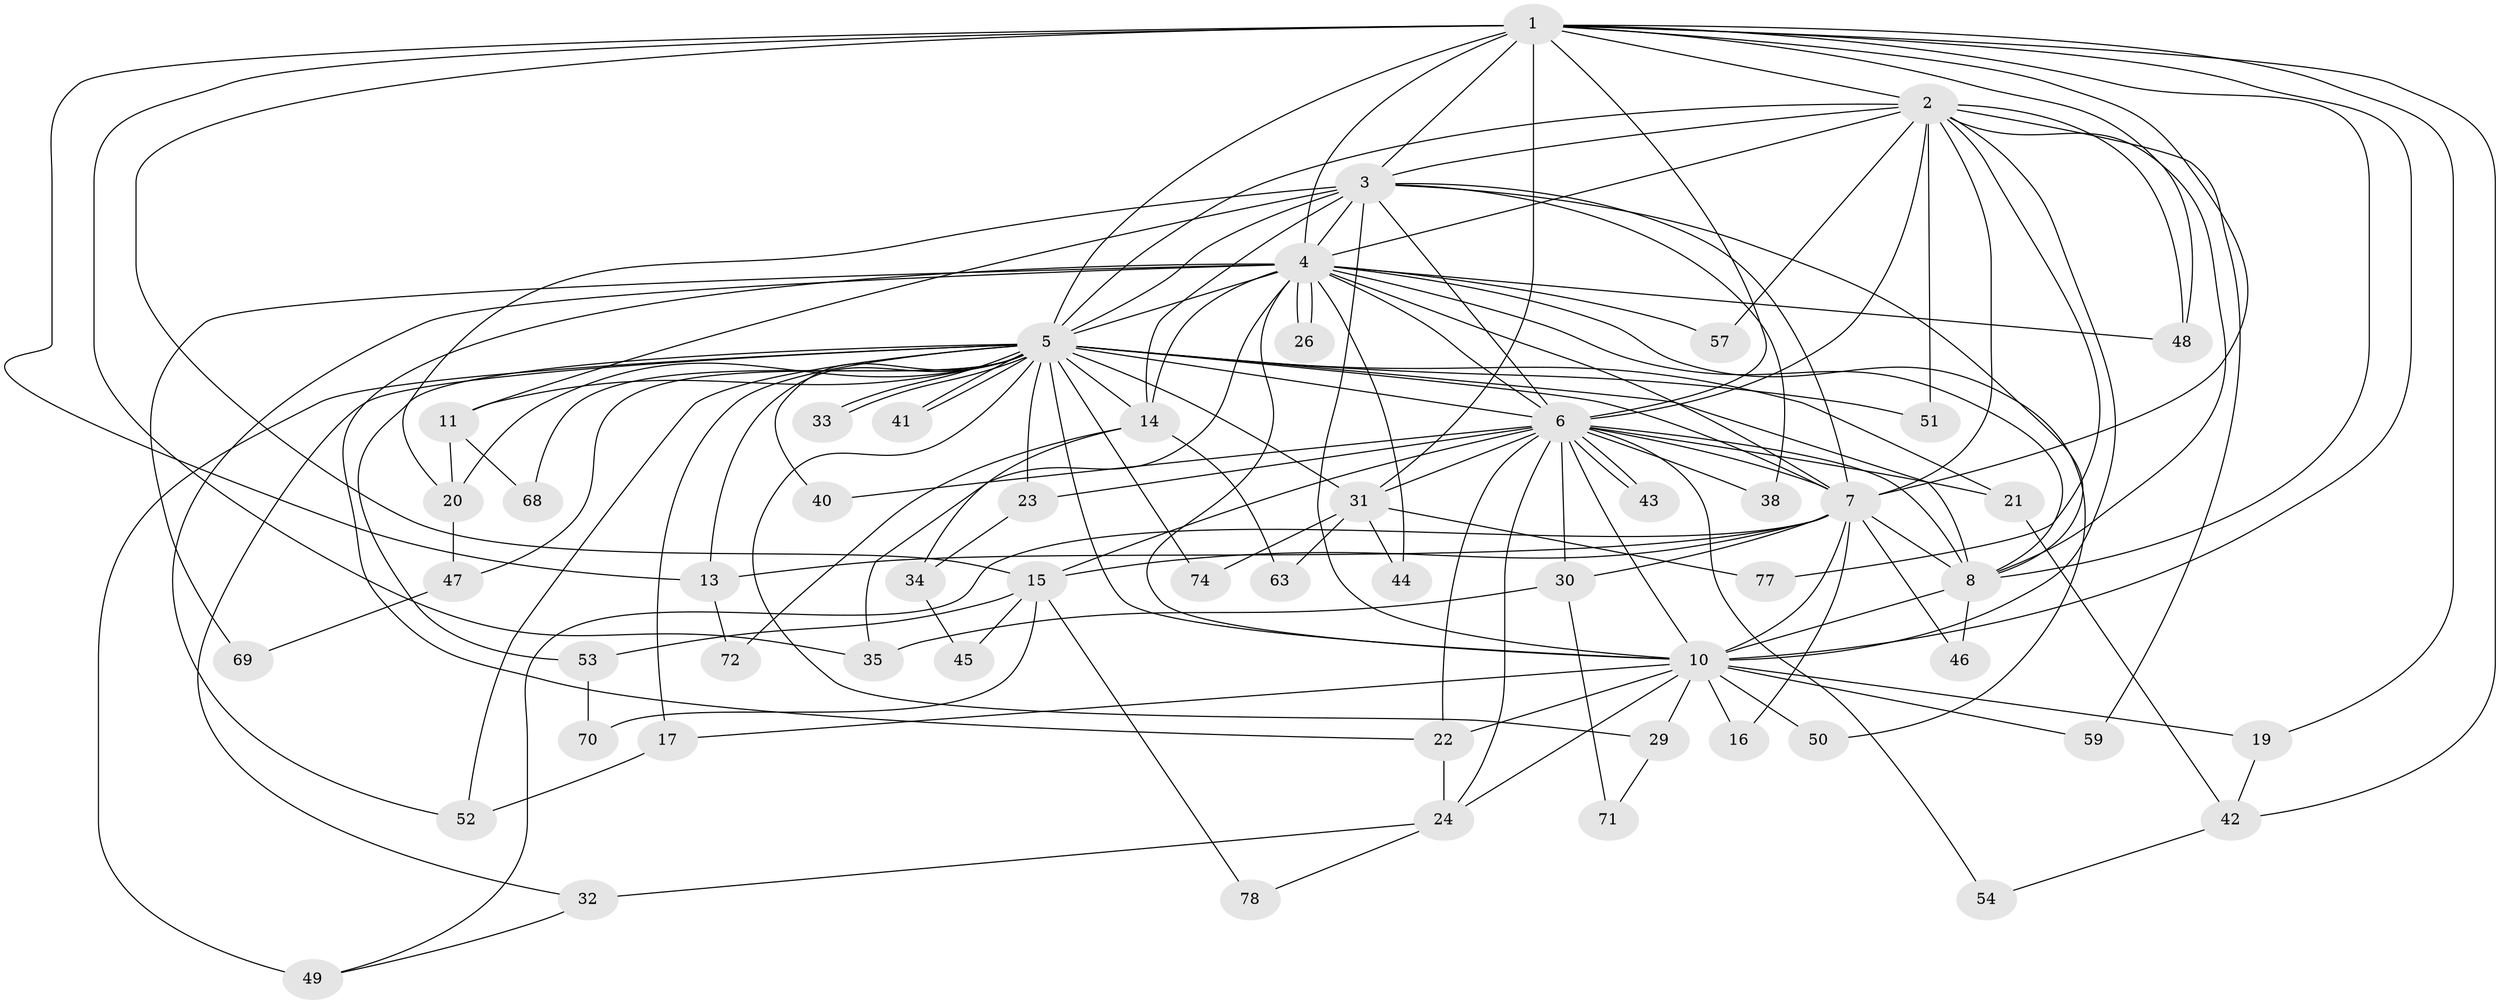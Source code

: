// original degree distribution, {17: 0.01282051282051282, 14: 0.02564102564102564, 20: 0.02564102564102564, 25: 0.01282051282051282, 22: 0.01282051282051282, 16: 0.01282051282051282, 11: 0.01282051282051282, 21: 0.01282051282051282, 4: 0.07692307692307693, 2: 0.48717948717948717, 3: 0.2564102564102564, 5: 0.02564102564102564, 6: 0.02564102564102564}
// Generated by graph-tools (version 1.1) at 2025/10/02/27/25 16:10:59]
// undirected, 56 vertices, 142 edges
graph export_dot {
graph [start="1"]
  node [color=gray90,style=filled];
  1 [super="+37"];
  2;
  3 [super="+62"];
  4 [super="+25"];
  5 [super="+9"];
  6 [super="+65"];
  7 [super="+61"];
  8 [super="+12"];
  10 [super="+36"];
  11 [super="+60"];
  13 [super="+27"];
  14 [super="+18"];
  15 [super="+75"];
  16;
  17 [super="+55"];
  19;
  20;
  21;
  22;
  23;
  24 [super="+28"];
  26;
  29;
  30;
  31 [super="+39"];
  32;
  33;
  34;
  35 [super="+66"];
  38;
  40;
  41;
  42 [super="+56"];
  43;
  44;
  45;
  46;
  47;
  48 [super="+76"];
  49 [super="+73"];
  50 [super="+64"];
  51;
  52 [super="+67"];
  53 [super="+58"];
  54;
  57;
  59;
  63;
  68;
  69;
  70;
  71;
  72;
  74;
  77;
  78;
  1 -- 2;
  1 -- 3;
  1 -- 4;
  1 -- 5 [weight=3];
  1 -- 6;
  1 -- 7;
  1 -- 8;
  1 -- 10;
  1 -- 13;
  1 -- 15;
  1 -- 19;
  1 -- 31;
  1 -- 35;
  1 -- 42;
  1 -- 48;
  2 -- 3;
  2 -- 4;
  2 -- 5 [weight=2];
  2 -- 6;
  2 -- 7;
  2 -- 8;
  2 -- 10;
  2 -- 48;
  2 -- 51;
  2 -- 57;
  2 -- 59;
  2 -- 77;
  3 -- 4;
  3 -- 5 [weight=2];
  3 -- 6;
  3 -- 7;
  3 -- 8;
  3 -- 10 [weight=2];
  3 -- 11;
  3 -- 14;
  3 -- 20;
  3 -- 38;
  4 -- 5 [weight=2];
  4 -- 6;
  4 -- 7;
  4 -- 8;
  4 -- 10;
  4 -- 14;
  4 -- 26;
  4 -- 26;
  4 -- 44;
  4 -- 48;
  4 -- 50;
  4 -- 52;
  4 -- 57;
  4 -- 69;
  4 -- 22;
  4 -- 35;
  5 -- 6 [weight=3];
  5 -- 7 [weight=2];
  5 -- 8 [weight=3];
  5 -- 10 [weight=2];
  5 -- 11;
  5 -- 17 [weight=2];
  5 -- 29;
  5 -- 32;
  5 -- 33;
  5 -- 33;
  5 -- 41;
  5 -- 41;
  5 -- 51;
  5 -- 52;
  5 -- 53 [weight=2];
  5 -- 68;
  5 -- 31;
  5 -- 74;
  5 -- 13;
  5 -- 20;
  5 -- 21;
  5 -- 23;
  5 -- 40;
  5 -- 47;
  5 -- 49 [weight=2];
  5 -- 14;
  6 -- 7;
  6 -- 8;
  6 -- 10;
  6 -- 21;
  6 -- 22;
  6 -- 23;
  6 -- 24;
  6 -- 30;
  6 -- 31;
  6 -- 38;
  6 -- 40;
  6 -- 43;
  6 -- 43;
  6 -- 54;
  6 -- 15;
  7 -- 8;
  7 -- 10 [weight=2];
  7 -- 15;
  7 -- 16;
  7 -- 30;
  7 -- 46;
  7 -- 49;
  7 -- 13;
  8 -- 10;
  8 -- 46;
  10 -- 16;
  10 -- 17;
  10 -- 19;
  10 -- 22;
  10 -- 29;
  10 -- 50 [weight=2];
  10 -- 59;
  10 -- 24;
  11 -- 68;
  11 -- 20;
  13 -- 72;
  14 -- 63;
  14 -- 72;
  14 -- 34;
  15 -- 45;
  15 -- 70;
  15 -- 53;
  15 -- 78;
  17 -- 52;
  19 -- 42;
  20 -- 47;
  21 -- 42;
  22 -- 24;
  23 -- 34;
  24 -- 32;
  24 -- 78;
  29 -- 71;
  30 -- 35;
  30 -- 71;
  31 -- 63;
  31 -- 74;
  31 -- 44;
  31 -- 77;
  32 -- 49;
  34 -- 45;
  42 -- 54;
  47 -- 69;
  53 -- 70;
}
